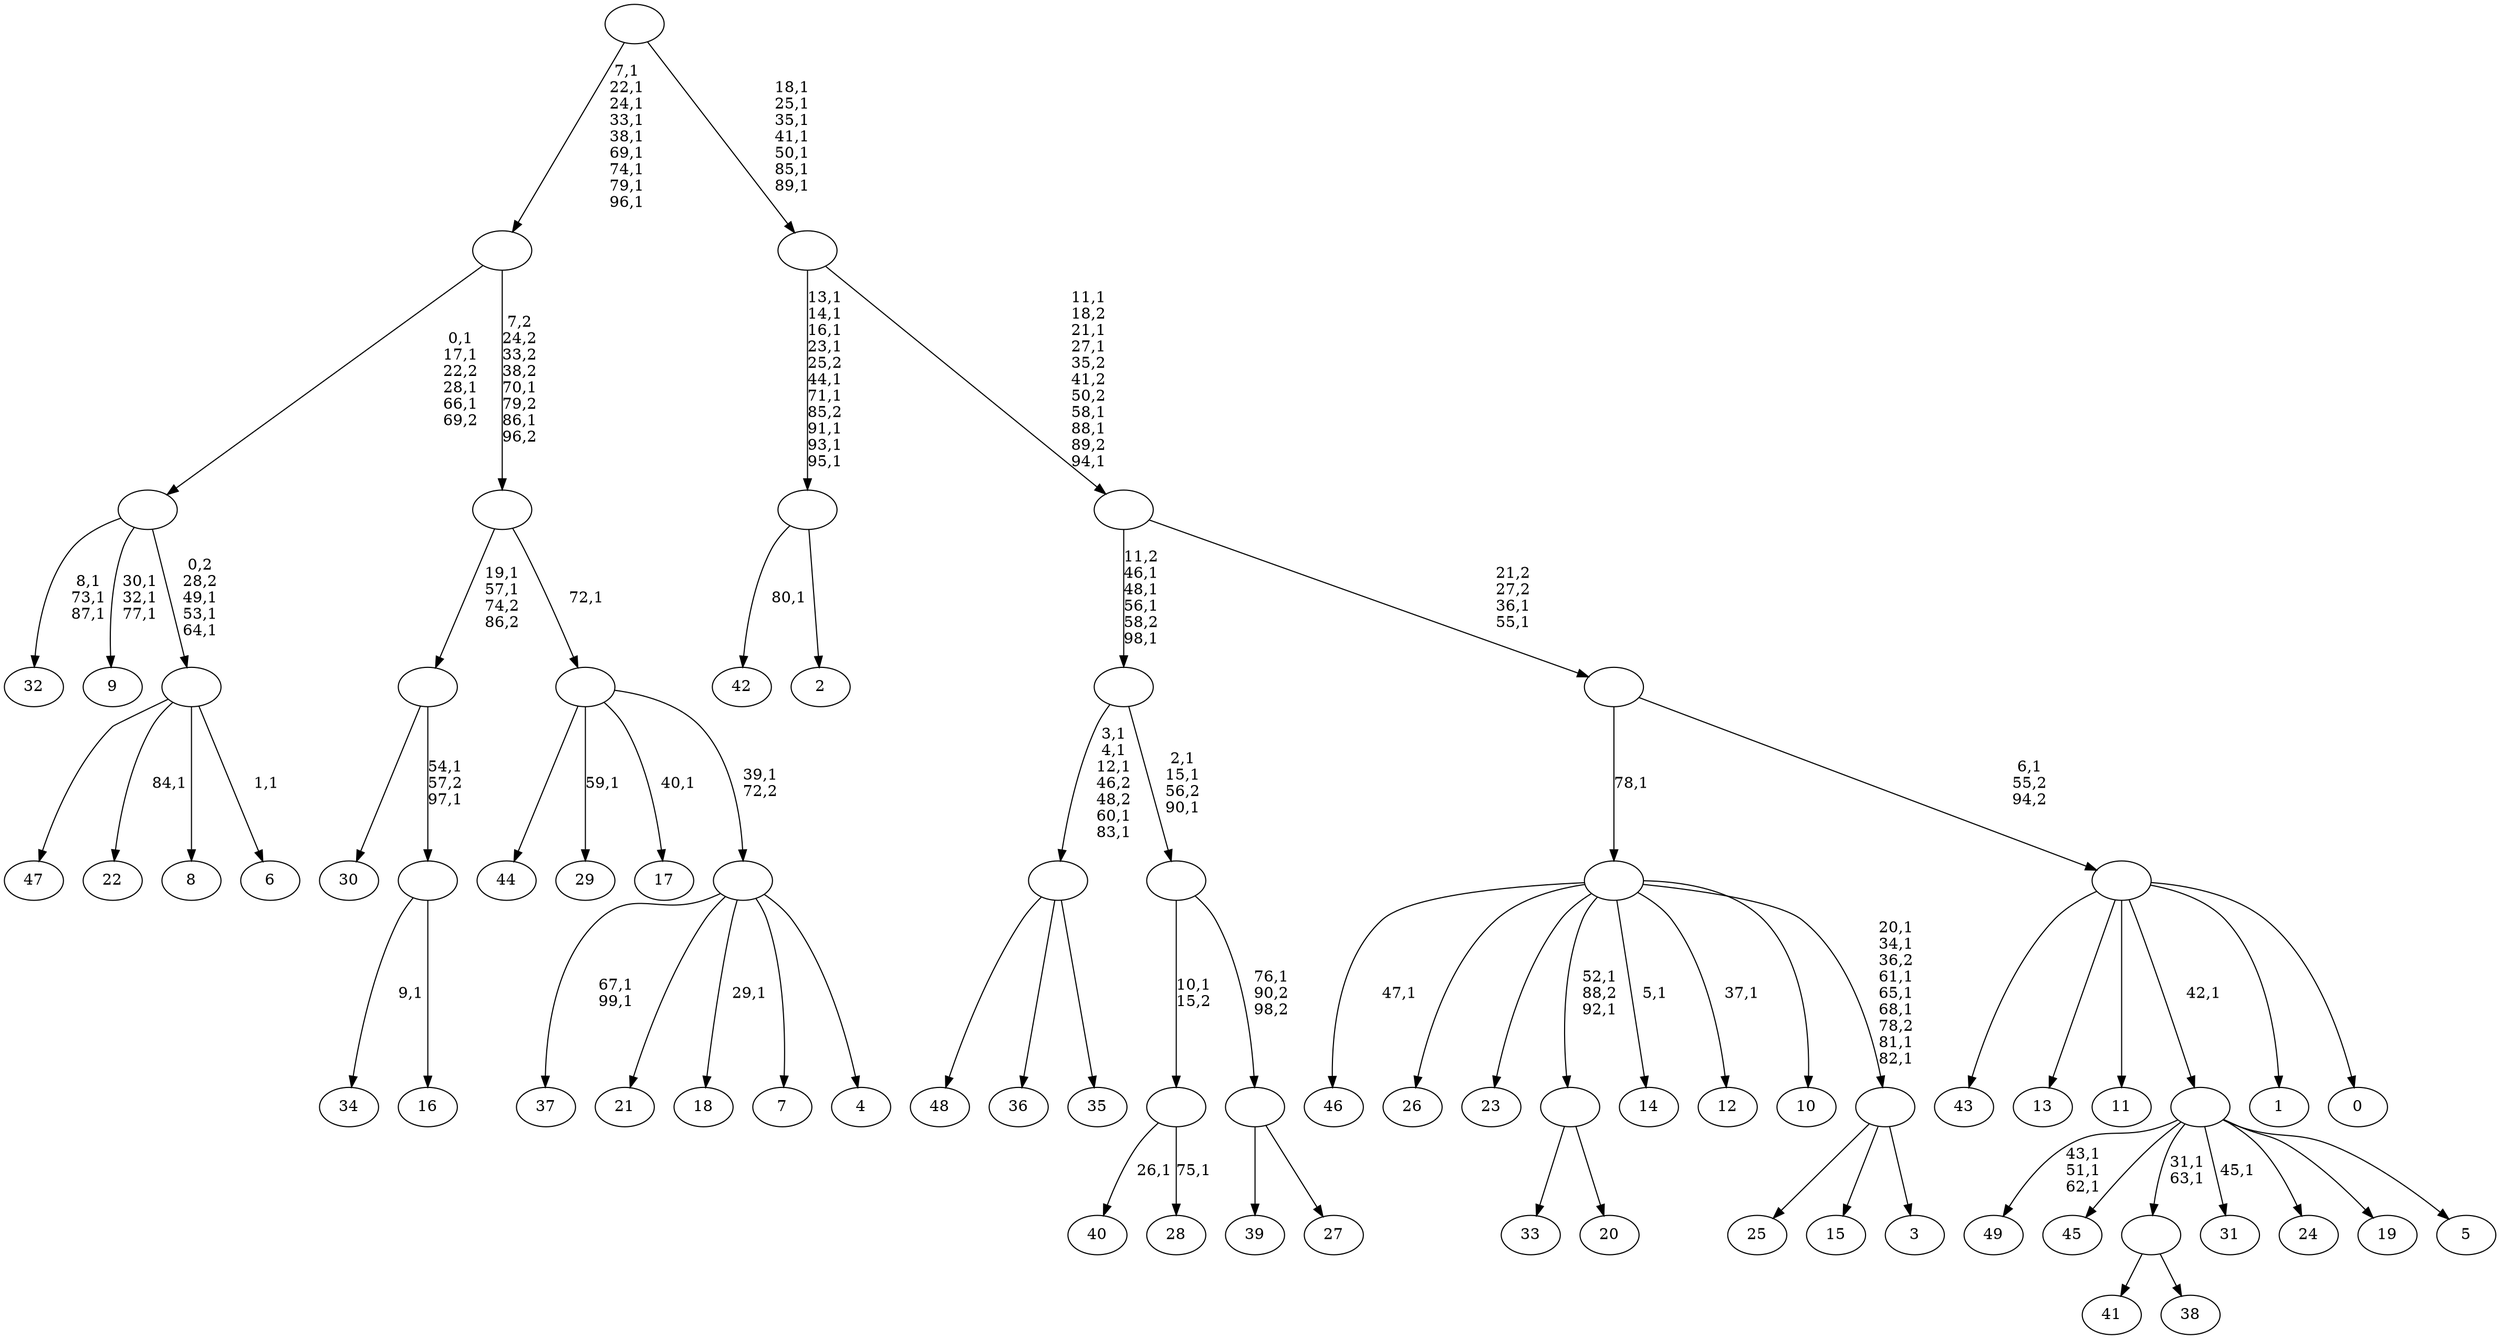 digraph T {
	150 [label="49"]
	146 [label="48"]
	145 [label="47"]
	144 [label="46"]
	142 [label="45"]
	141 [label="44"]
	140 [label="43"]
	139 [label="42"]
	137 [label="41"]
	136 [label="40"]
	134 [label="39"]
	133 [label="38"]
	132 [label=""]
	130 [label="37"]
	127 [label="36"]
	126 [label="35"]
	125 [label=""]
	120 [label="34"]
	118 [label="33"]
	117 [label="32"]
	113 [label="31"]
	111 [label="30"]
	110 [label="29"]
	108 [label="28"]
	106 [label=""]
	105 [label="27"]
	104 [label=""]
	103 [label=""]
	100 [label=""]
	96 [label="26"]
	95 [label="25"]
	94 [label="24"]
	93 [label="23"]
	92 [label="22"]
	90 [label="21"]
	89 [label="20"]
	88 [label=""]
	86 [label="19"]
	85 [label="18"]
	83 [label="17"]
	81 [label="16"]
	80 [label=""]
	78 [label=""]
	76 [label="15"]
	75 [label="14"]
	73 [label="13"]
	72 [label="12"]
	70 [label="11"]
	69 [label="10"]
	68 [label="9"]
	64 [label="8"]
	63 [label="7"]
	62 [label="6"]
	60 [label=""]
	57 [label=""]
	53 [label="5"]
	52 [label=""]
	51 [label="4"]
	50 [label=""]
	49 [label=""]
	48 [label=""]
	46 [label=""]
	37 [label="3"]
	36 [label=""]
	29 [label=""]
	28 [label="2"]
	27 [label=""]
	18 [label="1"]
	17 [label="0"]
	16 [label=""]
	15 [label=""]
	13 [label=""]
	7 [label=""]
	0 [label=""]
	132 -> 137 [label=""]
	132 -> 133 [label=""]
	125 -> 146 [label=""]
	125 -> 127 [label=""]
	125 -> 126 [label=""]
	106 -> 108 [label="75,1"]
	106 -> 136 [label="26,1"]
	104 -> 134 [label=""]
	104 -> 105 [label=""]
	103 -> 106 [label="10,1\n15,2"]
	103 -> 104 [label="76,1\n90,2\n98,2"]
	100 -> 103 [label="2,1\n15,1\n56,2\n90,1"]
	100 -> 125 [label="3,1\n4,1\n12,1\n46,2\n48,2\n60,1\n83,1"]
	88 -> 118 [label=""]
	88 -> 89 [label=""]
	80 -> 120 [label="9,1"]
	80 -> 81 [label=""]
	78 -> 80 [label="54,1\n57,2\n97,1"]
	78 -> 111 [label=""]
	60 -> 62 [label="1,1"]
	60 -> 92 [label="84,1"]
	60 -> 145 [label=""]
	60 -> 64 [label=""]
	57 -> 60 [label="0,2\n28,2\n49,1\n53,1\n64,1"]
	57 -> 68 [label="30,1\n32,1\n77,1"]
	57 -> 117 [label="8,1\n73,1\n87,1"]
	52 -> 113 [label="45,1"]
	52 -> 132 [label="31,1\n63,1"]
	52 -> 150 [label="43,1\n51,1\n62,1"]
	52 -> 142 [label=""]
	52 -> 94 [label=""]
	52 -> 86 [label=""]
	52 -> 53 [label=""]
	50 -> 85 [label="29,1"]
	50 -> 130 [label="67,1\n99,1"]
	50 -> 90 [label=""]
	50 -> 63 [label=""]
	50 -> 51 [label=""]
	49 -> 83 [label="40,1"]
	49 -> 110 [label="59,1"]
	49 -> 141 [label=""]
	49 -> 50 [label="39,1\n72,2"]
	48 -> 78 [label="19,1\n57,1\n74,2\n86,2"]
	48 -> 49 [label="72,1"]
	46 -> 48 [label="7,2\n24,2\n33,2\n38,2\n70,1\n79,2\n86,1\n96,2"]
	46 -> 57 [label="0,1\n17,1\n22,2\n28,1\n66,1\n69,2"]
	36 -> 95 [label=""]
	36 -> 76 [label=""]
	36 -> 37 [label=""]
	29 -> 36 [label="20,1\n34,1\n36,2\n61,1\n65,1\n68,1\n78,2\n81,1\n82,1"]
	29 -> 72 [label="37,1"]
	29 -> 75 [label="5,1"]
	29 -> 88 [label="52,1\n88,2\n92,1"]
	29 -> 144 [label="47,1"]
	29 -> 96 [label=""]
	29 -> 93 [label=""]
	29 -> 69 [label=""]
	27 -> 139 [label="80,1"]
	27 -> 28 [label=""]
	16 -> 140 [label=""]
	16 -> 73 [label=""]
	16 -> 70 [label=""]
	16 -> 52 [label="42,1"]
	16 -> 18 [label=""]
	16 -> 17 [label=""]
	15 -> 29 [label="78,1"]
	15 -> 16 [label="6,1\n55,2\n94,2"]
	13 -> 15 [label="21,2\n27,2\n36,1\n55,1"]
	13 -> 100 [label="11,2\n46,1\n48,1\n56,1\n58,2\n98,1"]
	7 -> 13 [label="11,1\n18,2\n21,1\n27,1\n35,2\n41,2\n50,2\n58,1\n88,1\n89,2\n94,1"]
	7 -> 27 [label="13,1\n14,1\n16,1\n23,1\n25,2\n44,1\n71,1\n85,2\n91,1\n93,1\n95,1"]
	0 -> 7 [label="18,1\n25,1\n35,1\n41,1\n50,1\n85,1\n89,1"]
	0 -> 46 [label="7,1\n22,1\n24,1\n33,1\n38,1\n69,1\n74,1\n79,1\n96,1"]
}
